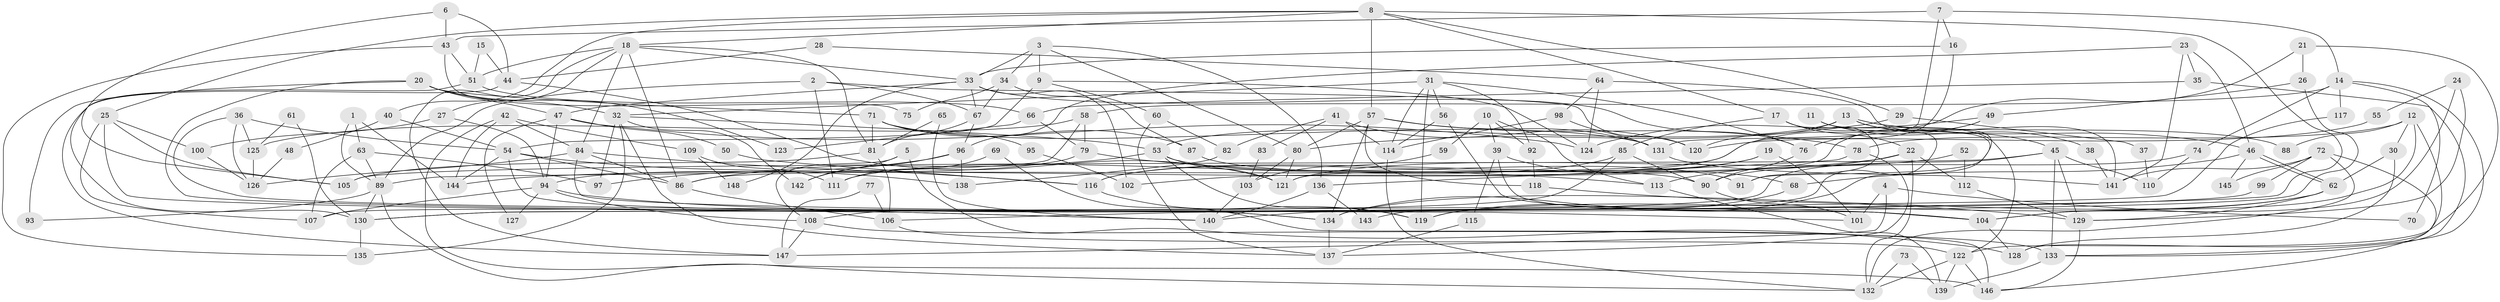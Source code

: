 // Generated by graph-tools (version 1.1) at 2025/15/03/09/25 04:15:14]
// undirected, 148 vertices, 296 edges
graph export_dot {
graph [start="1"]
  node [color=gray90,style=filled];
  1;
  2;
  3;
  4;
  5;
  6;
  7;
  8;
  9;
  10;
  11;
  12;
  13;
  14;
  15;
  16;
  17;
  18;
  19;
  20;
  21;
  22;
  23;
  24;
  25;
  26;
  27;
  28;
  29;
  30;
  31;
  32;
  33;
  34;
  35;
  36;
  37;
  38;
  39;
  40;
  41;
  42;
  43;
  44;
  45;
  46;
  47;
  48;
  49;
  50;
  51;
  52;
  53;
  54;
  55;
  56;
  57;
  58;
  59;
  60;
  61;
  62;
  63;
  64;
  65;
  66;
  67;
  68;
  69;
  70;
  71;
  72;
  73;
  74;
  75;
  76;
  77;
  78;
  79;
  80;
  81;
  82;
  83;
  84;
  85;
  86;
  87;
  88;
  89;
  90;
  91;
  92;
  93;
  94;
  95;
  96;
  97;
  98;
  99;
  100;
  101;
  102;
  103;
  104;
  105;
  106;
  107;
  108;
  109;
  110;
  111;
  112;
  113;
  114;
  115;
  116;
  117;
  118;
  119;
  120;
  121;
  122;
  123;
  124;
  125;
  126;
  127;
  128;
  129;
  130;
  131;
  132;
  133;
  134;
  135;
  136;
  137;
  138;
  139;
  140;
  141;
  142;
  143;
  144;
  145;
  146;
  147;
  148;
  1 -- 63;
  1 -- 144;
  1 -- 89;
  2 -- 89;
  2 -- 67;
  2 -- 111;
  2 -- 120;
  3 -- 33;
  3 -- 80;
  3 -- 9;
  3 -- 34;
  3 -- 136;
  4 -- 101;
  4 -- 147;
  4 -- 70;
  5 -- 108;
  5 -- 128;
  5 -- 142;
  6 -- 43;
  6 -- 105;
  6 -- 44;
  7 -- 14;
  7 -- 131;
  7 -- 16;
  7 -- 43;
  8 -- 106;
  8 -- 25;
  8 -- 17;
  8 -- 18;
  8 -- 29;
  8 -- 40;
  8 -- 57;
  9 -- 54;
  9 -- 60;
  9 -- 124;
  10 -- 113;
  10 -- 92;
  10 -- 39;
  10 -- 59;
  11 -- 45;
  11 -- 119;
  11 -- 122;
  12 -- 30;
  12 -- 78;
  12 -- 88;
  12 -- 104;
  12 -- 128;
  13 -- 53;
  13 -- 46;
  13 -- 38;
  13 -- 88;
  13 -- 91;
  13 -- 120;
  14 -- 58;
  14 -- 133;
  14 -- 70;
  14 -- 74;
  14 -- 117;
  15 -- 51;
  15 -- 44;
  16 -- 33;
  16 -- 116;
  17 -- 91;
  17 -- 22;
  17 -- 85;
  17 -- 143;
  18 -- 27;
  18 -- 33;
  18 -- 51;
  18 -- 81;
  18 -- 84;
  18 -- 86;
  18 -- 147;
  19 -- 116;
  19 -- 101;
  19 -- 102;
  20 -- 32;
  20 -- 140;
  20 -- 47;
  20 -- 71;
  20 -- 93;
  20 -- 123;
  21 -- 122;
  21 -- 86;
  21 -- 26;
  22 -- 144;
  22 -- 112;
  22 -- 113;
  22 -- 132;
  23 -- 46;
  23 -- 141;
  23 -- 35;
  23 -- 96;
  24 -- 104;
  24 -- 129;
  24 -- 55;
  25 -- 140;
  25 -- 107;
  25 -- 100;
  25 -- 105;
  26 -- 49;
  26 -- 140;
  27 -- 94;
  27 -- 100;
  28 -- 44;
  28 -- 64;
  29 -- 80;
  29 -- 37;
  30 -- 128;
  30 -- 62;
  31 -- 76;
  31 -- 119;
  31 -- 32;
  31 -- 56;
  31 -- 92;
  31 -- 114;
  32 -- 53;
  32 -- 97;
  32 -- 135;
  32 -- 137;
  32 -- 142;
  33 -- 47;
  33 -- 67;
  33 -- 76;
  33 -- 102;
  33 -- 148;
  34 -- 67;
  34 -- 75;
  34 -- 87;
  35 -- 133;
  35 -- 66;
  36 -- 134;
  36 -- 54;
  36 -- 125;
  36 -- 126;
  37 -- 110;
  38 -- 141;
  39 -- 104;
  39 -- 68;
  39 -- 115;
  40 -- 54;
  40 -- 48;
  41 -- 120;
  41 -- 82;
  41 -- 83;
  41 -- 114;
  42 -- 132;
  42 -- 84;
  42 -- 109;
  42 -- 144;
  43 -- 135;
  43 -- 51;
  43 -- 75;
  44 -- 121;
  44 -- 147;
  45 -- 107;
  45 -- 105;
  45 -- 110;
  45 -- 129;
  45 -- 133;
  46 -- 68;
  46 -- 62;
  46 -- 62;
  46 -- 145;
  47 -- 94;
  47 -- 50;
  47 -- 124;
  47 -- 127;
  48 -- 126;
  49 -- 124;
  49 -- 76;
  49 -- 121;
  50 -- 116;
  51 -- 66;
  51 -- 130;
  52 -- 112;
  52 -- 121;
  53 -- 119;
  53 -- 86;
  53 -- 91;
  53 -- 121;
  54 -- 134;
  54 -- 86;
  54 -- 138;
  54 -- 144;
  55 -- 120;
  56 -- 114;
  56 -- 104;
  57 -- 131;
  57 -- 78;
  57 -- 80;
  57 -- 118;
  57 -- 134;
  58 -- 125;
  58 -- 79;
  58 -- 89;
  59 -- 103;
  60 -- 137;
  60 -- 82;
  61 -- 125;
  61 -- 130;
  62 -- 129;
  62 -- 119;
  62 -- 134;
  63 -- 89;
  63 -- 97;
  63 -- 107;
  64 -- 124;
  64 -- 98;
  64 -- 141;
  65 -- 140;
  65 -- 81;
  66 -- 79;
  66 -- 123;
  67 -- 96;
  67 -- 81;
  68 -- 134;
  69 -- 111;
  69 -- 146;
  71 -- 81;
  71 -- 87;
  71 -- 95;
  71 -- 131;
  72 -- 146;
  72 -- 132;
  72 -- 99;
  72 -- 141;
  72 -- 145;
  73 -- 139;
  73 -- 132;
  74 -- 90;
  74 -- 110;
  76 -- 90;
  77 -- 147;
  77 -- 106;
  78 -- 137;
  78 -- 136;
  79 -- 94;
  79 -- 113;
  80 -- 121;
  80 -- 103;
  81 -- 105;
  81 -- 106;
  82 -- 138;
  83 -- 103;
  84 -- 86;
  84 -- 101;
  84 -- 116;
  84 -- 126;
  85 -- 108;
  85 -- 90;
  85 -- 111;
  86 -- 106;
  87 -- 90;
  89 -- 93;
  89 -- 130;
  89 -- 146;
  90 -- 101;
  92 -- 118;
  94 -- 104;
  94 -- 108;
  94 -- 107;
  94 -- 127;
  95 -- 102;
  96 -- 142;
  96 -- 97;
  96 -- 138;
  98 -- 114;
  98 -- 131;
  99 -- 130;
  100 -- 126;
  103 -- 140;
  104 -- 128;
  106 -- 122;
  108 -- 147;
  108 -- 133;
  109 -- 111;
  109 -- 148;
  112 -- 129;
  113 -- 139;
  114 -- 132;
  115 -- 137;
  116 -- 119;
  117 -- 130;
  118 -- 129;
  122 -- 132;
  122 -- 139;
  122 -- 146;
  125 -- 126;
  129 -- 146;
  130 -- 135;
  131 -- 141;
  133 -- 139;
  134 -- 137;
  136 -- 140;
  136 -- 143;
}
